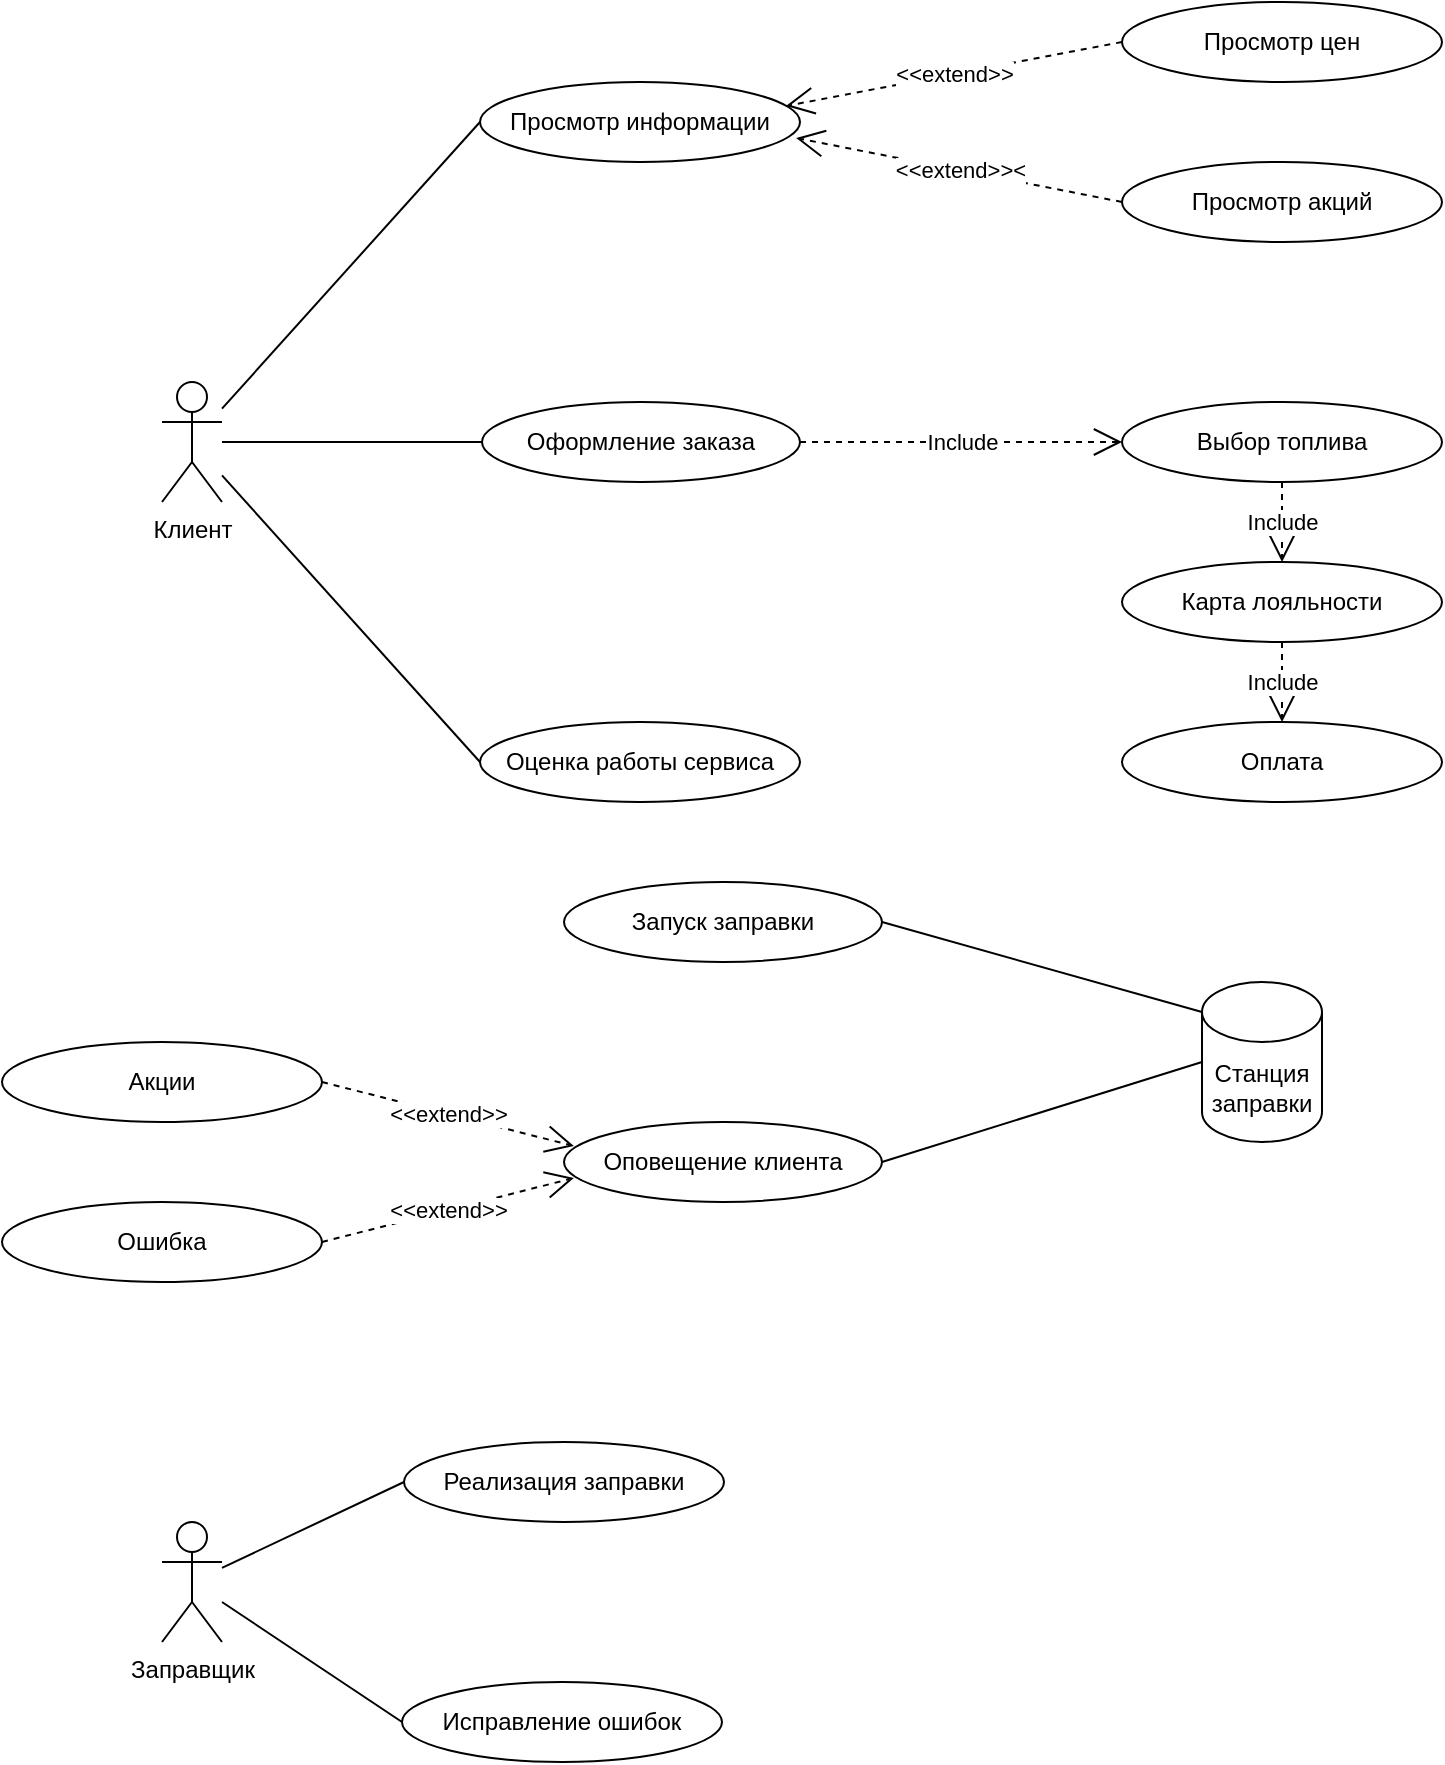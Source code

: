 <mxfile version="13.9.9" type="device"><diagram id="3k1maVJeoXj8tbfDhlqV" name="Страница 1"><mxGraphModel dx="1725" dy="511" grid="1" gridSize="10" guides="1" tooltips="1" connect="1" arrows="1" fold="1" page="1" pageScale="1" pageWidth="827" pageHeight="1169" math="0" shadow="0"><root><mxCell id="0"/><mxCell id="1" parent="0"/><mxCell id="wb6atIWXGosLGJ2MR8X2-2" value="Заправщик" style="shape=umlActor;verticalLabelPosition=bottom;verticalAlign=top;html=1;outlineConnect=0;" parent="1" vertex="1"><mxGeometry x="-40" y="800" width="30" height="60" as="geometry"/></mxCell><mxCell id="wb6atIWXGosLGJ2MR8X2-9" value="Просмотр информации" style="ellipse;whiteSpace=wrap;html=1;" parent="1" vertex="1"><mxGeometry x="119" y="80" width="160" height="40" as="geometry"/></mxCell><mxCell id="wb6atIWXGosLGJ2MR8X2-10" value="Оформление заказа" style="ellipse;whiteSpace=wrap;html=1;" parent="1" vertex="1"><mxGeometry x="120" y="240" width="159" height="40" as="geometry"/></mxCell><mxCell id="wb6atIWXGosLGJ2MR8X2-18" value="Реализация заправки" style="ellipse;whiteSpace=wrap;html=1;" parent="1" vertex="1"><mxGeometry x="81" y="760" width="160" height="40" as="geometry"/></mxCell><mxCell id="wb6atIWXGosLGJ2MR8X2-19" value="Исправление ошибок" style="ellipse;whiteSpace=wrap;html=1;" parent="1" vertex="1"><mxGeometry x="80" y="880" width="160" height="40" as="geometry"/></mxCell><mxCell id="wb6atIWXGosLGJ2MR8X2-22" value="" style="endArrow=none;html=1;entryX=0;entryY=0.5;entryDx=0;entryDy=0;" parent="1" source="wb6atIWXGosLGJ2MR8X2-39" edge="1" target="wb6atIWXGosLGJ2MR8X2-9"><mxGeometry width="50" height="50" relative="1" as="geometry"><mxPoint x="110" y="90" as="sourcePoint"/><mxPoint x="210" y="40" as="targetPoint"/></mxGeometry></mxCell><mxCell id="wb6atIWXGosLGJ2MR8X2-23" value="" style="endArrow=none;html=1;entryX=0;entryY=0.5;entryDx=0;entryDy=0;" parent="1" source="wb6atIWXGosLGJ2MR8X2-2" target="wb6atIWXGosLGJ2MR8X2-19" edge="1"><mxGeometry width="50" height="50" relative="1" as="geometry"><mxPoint x="190" y="526" as="sourcePoint"/><mxPoint x="300" y="526" as="targetPoint"/></mxGeometry></mxCell><mxCell id="wb6atIWXGosLGJ2MR8X2-24" value="" style="endArrow=none;html=1;entryX=0;entryY=0.5;entryDx=0;entryDy=0;" parent="1" source="wb6atIWXGosLGJ2MR8X2-2" target="wb6atIWXGosLGJ2MR8X2-18" edge="1"><mxGeometry width="50" height="50" relative="1" as="geometry"><mxPoint x="180" y="476" as="sourcePoint"/><mxPoint x="260" y="466" as="targetPoint"/></mxGeometry></mxCell><mxCell id="wb6atIWXGosLGJ2MR8X2-30" value="" style="endArrow=none;html=1;entryX=0;entryY=0.5;entryDx=0;entryDy=0;" parent="1" source="wb6atIWXGosLGJ2MR8X2-39" edge="1" target="wb6atIWXGosLGJ2MR8X2-10"><mxGeometry width="50" height="50" relative="1" as="geometry"><mxPoint x="80" y="90" as="sourcePoint"/><mxPoint x="210" y="89.5" as="targetPoint"/></mxGeometry></mxCell><mxCell id="wb6atIWXGosLGJ2MR8X2-39" value="Клиент" style="shape=umlActor;verticalLabelPosition=bottom;verticalAlign=top;html=1;outlineConnect=0;" parent="1" vertex="1"><mxGeometry x="-40" y="230" width="30" height="60" as="geometry"/></mxCell><mxCell id="wb6atIWXGosLGJ2MR8X2-44" value="Оценка работы сервиса" style="ellipse;whiteSpace=wrap;html=1;" parent="1" vertex="1"><mxGeometry x="119" y="400" width="160" height="40" as="geometry"/></mxCell><mxCell id="wb6atIWXGosLGJ2MR8X2-45" value="" style="endArrow=none;html=1;entryX=0;entryY=0.5;entryDx=0;entryDy=0;" parent="1" source="wb6atIWXGosLGJ2MR8X2-39" target="wb6atIWXGosLGJ2MR8X2-44" edge="1"><mxGeometry width="50" height="50" relative="1" as="geometry"><mxPoint x="170" y="165" as="sourcePoint"/><mxPoint x="220" y="115" as="targetPoint"/></mxGeometry></mxCell><mxCell id="TAbSnqhXubkM7-Nr6nOi-2" value="Станция заправки" style="shape=cylinder3;whiteSpace=wrap;html=1;boundedLbl=1;backgroundOutline=1;size=15;" parent="1" vertex="1"><mxGeometry x="480" y="530" width="60" height="80" as="geometry"/></mxCell><mxCell id="TAbSnqhXubkM7-Nr6nOi-3" value="" style="endArrow=none;html=1;exitX=1;exitY=0.5;exitDx=0;exitDy=0;entryX=0;entryY=0;entryDx=0;entryDy=15;entryPerimeter=0;" parent="1" source="mQCsPEXXZrtxjDo3vZAT-18" target="TAbSnqhXubkM7-Nr6nOi-2" edge="1"><mxGeometry width="50" height="50" relative="1" as="geometry"><mxPoint x="310" y="570" as="sourcePoint"/><mxPoint x="440" y="250" as="targetPoint"/></mxGeometry></mxCell><mxCell id="TAbSnqhXubkM7-Nr6nOi-5" value="" style="endArrow=none;html=1;exitX=1;exitY=0.5;exitDx=0;exitDy=0;entryX=0;entryY=0.5;entryDx=0;entryDy=0;entryPerimeter=0;" parent="1" source="mQCsPEXXZrtxjDo3vZAT-19" target="TAbSnqhXubkM7-Nr6nOi-2" edge="1"><mxGeometry width="50" height="50" relative="1" as="geometry"><mxPoint x="320" y="620" as="sourcePoint"/><mxPoint x="440" y="250" as="targetPoint"/></mxGeometry></mxCell><mxCell id="mQCsPEXXZrtxjDo3vZAT-1" value="Просмотр цен" style="ellipse;whiteSpace=wrap;html=1;" vertex="1" parent="1"><mxGeometry x="440" y="40" width="160" height="40" as="geometry"/></mxCell><mxCell id="mQCsPEXXZrtxjDo3vZAT-2" value="Просмотр акций" style="ellipse;whiteSpace=wrap;html=1;" vertex="1" parent="1"><mxGeometry x="440" y="120" width="160" height="40" as="geometry"/></mxCell><mxCell id="mQCsPEXXZrtxjDo3vZAT-10" value="Оплата" style="ellipse;whiteSpace=wrap;html=1;" vertex="1" parent="1"><mxGeometry x="440" y="400" width="160" height="40" as="geometry"/></mxCell><mxCell id="mQCsPEXXZrtxjDo3vZAT-11" value="Выбор топлива" style="ellipse;whiteSpace=wrap;html=1;" vertex="1" parent="1"><mxGeometry x="440" y="240" width="160" height="40" as="geometry"/></mxCell><mxCell id="mQCsPEXXZrtxjDo3vZAT-12" value="Карта лояльности" style="ellipse;whiteSpace=wrap;html=1;" vertex="1" parent="1"><mxGeometry x="440" y="320" width="160" height="40" as="geometry"/></mxCell><mxCell id="mQCsPEXXZrtxjDo3vZAT-17" value="&amp;lt;&amp;lt;extend&amp;gt;&amp;gt;" style="endArrow=open;endSize=12;dashed=1;html=1;exitX=0;exitY=0.5;exitDx=0;exitDy=0;entryX=0.956;entryY=0.3;entryDx=0;entryDy=0;entryPerimeter=0;" edge="1" parent="1" source="mQCsPEXXZrtxjDo3vZAT-1" target="wb6atIWXGosLGJ2MR8X2-9"><mxGeometry width="160" relative="1" as="geometry"><mxPoint x="220" y="190" as="sourcePoint"/><mxPoint x="380" y="190" as="targetPoint"/></mxGeometry></mxCell><mxCell id="mQCsPEXXZrtxjDo3vZAT-18" value="Запуск заправки" style="ellipse;whiteSpace=wrap;html=1;" vertex="1" parent="1"><mxGeometry x="161" y="480" width="159" height="40" as="geometry"/></mxCell><mxCell id="mQCsPEXXZrtxjDo3vZAT-19" value="Оповещение клиента" style="ellipse;whiteSpace=wrap;html=1;" vertex="1" parent="1"><mxGeometry x="161" y="600" width="159" height="40" as="geometry"/></mxCell><mxCell id="mQCsPEXXZrtxjDo3vZAT-22" value="Ошибка" style="ellipse;whiteSpace=wrap;html=1;" vertex="1" parent="1"><mxGeometry x="-120" y="640" width="160" height="40" as="geometry"/></mxCell><mxCell id="mQCsPEXXZrtxjDo3vZAT-23" value="Акции" style="ellipse;whiteSpace=wrap;html=1;" vertex="1" parent="1"><mxGeometry x="-120" y="560" width="160" height="40" as="geometry"/></mxCell><mxCell id="mQCsPEXXZrtxjDo3vZAT-38" value="&amp;lt;&amp;lt;extend&amp;gt;&amp;gt;&amp;lt;" style="endArrow=open;endSize=12;dashed=1;html=1;exitX=0;exitY=0.5;exitDx=0;exitDy=0;entryX=0.988;entryY=0.7;entryDx=0;entryDy=0;entryPerimeter=0;" edge="1" parent="1" source="mQCsPEXXZrtxjDo3vZAT-2" target="wb6atIWXGosLGJ2MR8X2-9"><mxGeometry width="160" relative="1" as="geometry"><mxPoint x="150" y="270" as="sourcePoint"/><mxPoint x="310" y="270" as="targetPoint"/></mxGeometry></mxCell><mxCell id="mQCsPEXXZrtxjDo3vZAT-39" value="Include" style="endArrow=open;endSize=12;dashed=1;html=1;exitX=1;exitY=0.5;exitDx=0;exitDy=0;entryX=0;entryY=0.5;entryDx=0;entryDy=0;" edge="1" parent="1" source="wb6atIWXGosLGJ2MR8X2-10" target="mQCsPEXXZrtxjDo3vZAT-11"><mxGeometry width="160" relative="1" as="geometry"><mxPoint x="210" y="270" as="sourcePoint"/><mxPoint x="370" y="270" as="targetPoint"/></mxGeometry></mxCell><mxCell id="mQCsPEXXZrtxjDo3vZAT-40" value="Include" style="endArrow=open;endSize=12;dashed=1;html=1;entryX=0.5;entryY=0;entryDx=0;entryDy=0;exitX=0.5;exitY=1;exitDx=0;exitDy=0;" edge="1" parent="1" source="mQCsPEXXZrtxjDo3vZAT-12" target="mQCsPEXXZrtxjDo3vZAT-10"><mxGeometry width="160" relative="1" as="geometry"><mxPoint x="210" y="270" as="sourcePoint"/><mxPoint x="370" y="270" as="targetPoint"/></mxGeometry></mxCell><mxCell id="mQCsPEXXZrtxjDo3vZAT-41" value="Include" style="endArrow=open;endSize=12;dashed=1;html=1;exitX=0.5;exitY=1;exitDx=0;exitDy=0;entryX=0.5;entryY=0;entryDx=0;entryDy=0;" edge="1" parent="1" source="mQCsPEXXZrtxjDo3vZAT-11" target="mQCsPEXXZrtxjDo3vZAT-12"><mxGeometry width="160" relative="1" as="geometry"><mxPoint x="210" y="270" as="sourcePoint"/><mxPoint x="370" y="270" as="targetPoint"/></mxGeometry></mxCell><mxCell id="mQCsPEXXZrtxjDo3vZAT-42" value="&amp;lt;&amp;lt;extend&amp;gt;&amp;gt;" style="endArrow=open;endSize=12;dashed=1;html=1;exitX=1;exitY=0.5;exitDx=0;exitDy=0;entryX=0.031;entryY=0.7;entryDx=0;entryDy=0;entryPerimeter=0;" edge="1" parent="1" source="mQCsPEXXZrtxjDo3vZAT-22" target="mQCsPEXXZrtxjDo3vZAT-19"><mxGeometry width="160" relative="1" as="geometry"><mxPoint x="230" y="530" as="sourcePoint"/><mxPoint x="390" y="530" as="targetPoint"/></mxGeometry></mxCell><mxCell id="mQCsPEXXZrtxjDo3vZAT-43" value="&amp;lt;&amp;lt;extend&amp;gt;&amp;gt;" style="endArrow=open;endSize=12;dashed=1;html=1;exitX=1;exitY=0.5;exitDx=0;exitDy=0;entryX=0.031;entryY=0.3;entryDx=0;entryDy=0;entryPerimeter=0;" edge="1" parent="1" source="mQCsPEXXZrtxjDo3vZAT-23" target="mQCsPEXXZrtxjDo3vZAT-19"><mxGeometry width="160" relative="1" as="geometry"><mxPoint x="230" y="530" as="sourcePoint"/><mxPoint x="160" y="610" as="targetPoint"/></mxGeometry></mxCell></root></mxGraphModel></diagram></mxfile>